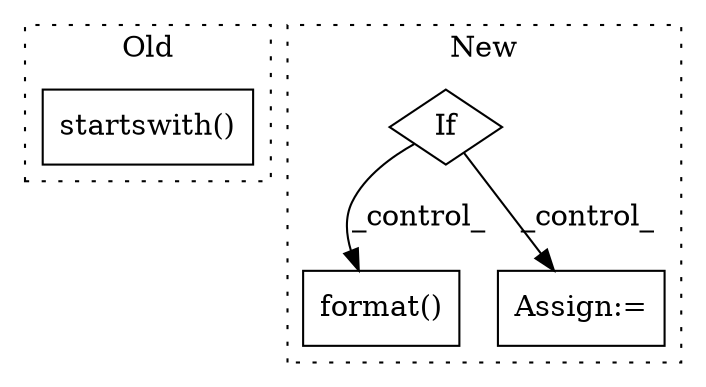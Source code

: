 digraph G {
subgraph cluster0 {
1 [label="startswith()" a="75" s="9289,9320" l="26,1" shape="box"];
label = "Old";
style="dotted";
}
subgraph cluster1 {
2 [label="format()" a="75" s="13702" l="146" shape="box"];
3 [label="If" a="96" s="13648" l="3" shape="diamond"];
4 [label="Assign:=" a="68" s="14658" l="3" shape="box"];
label = "New";
style="dotted";
}
3 -> 2 [label="_control_"];
3 -> 4 [label="_control_"];
}